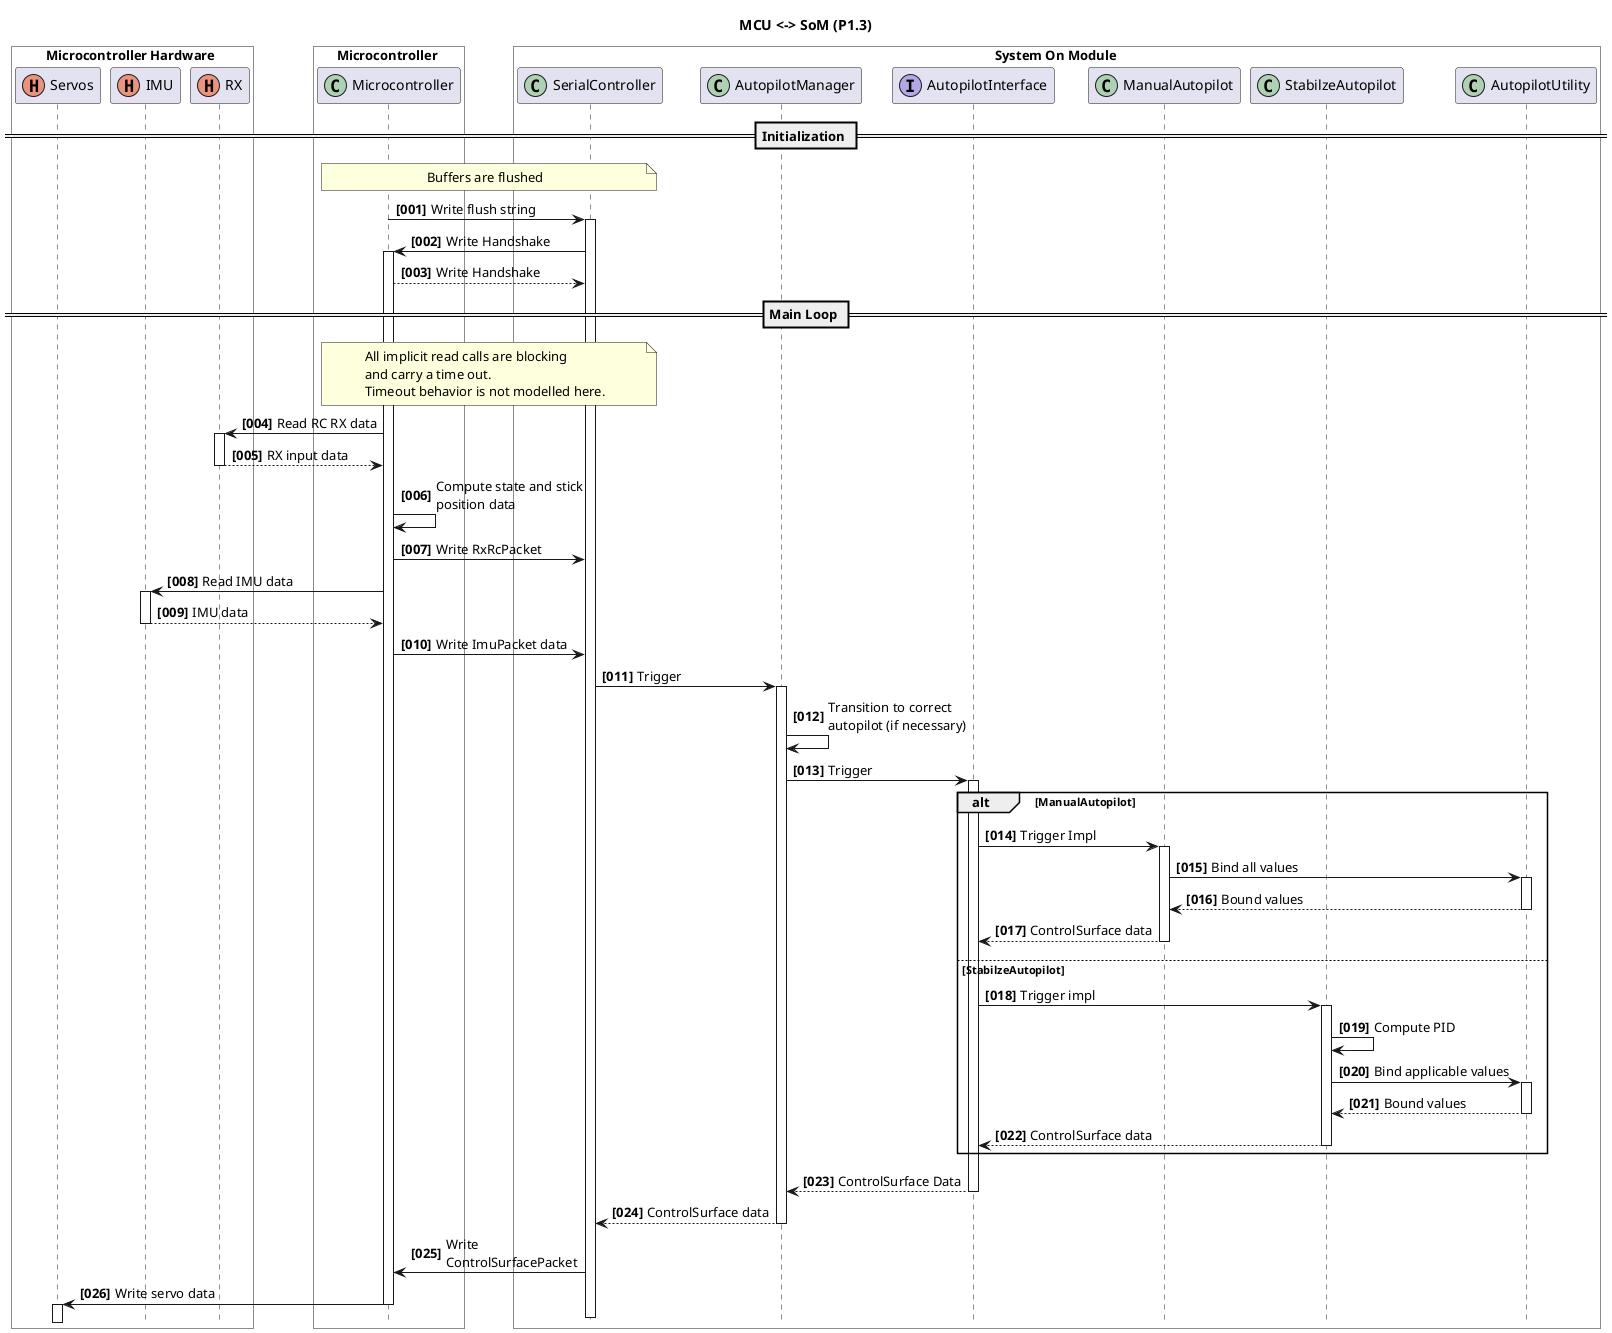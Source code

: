 @startuml MCU to SoM Sequence

title MCU <-> SoM (P1.3)

!pragma teoz true

autonumber "<b>[000]"
hide footbox
skinparam maxMessageSize 150

box Microcontroller Hardware #WHITE
  participant Servos as srv << (H,#EB937F) >>
  participant IMU as imu << (H,#EB937F) >>
  participant RX as rx << (H,#EB937F) >>
end box 

box Microcontroller #WHITE 
  participant Microcontroller as mcu << (C,#ADD1B2) >>
end box

box System On Module #WHITE
  participant SerialController as serial << (C,#ADD1B2) >>
  participant AutopilotManager as apm << (C,#ADD1B2) >>
  participant AutopilotInterface as api << (I,#B4A7E5) >>
  participant ManualAutopilot as map << (C,#ADD1B2) >>
  participant StabilzeAutopilot as sap << (C,#ADD1B2) >>
  participant AutopilotUtility as apu << (C,#ADD1B2) >>
end box

== Initialization ==
note over mcu, serial : Buffers are flushed
mcu -> serial ++ : Write flush string
serial -> mcu ++ : Write Handshake
serial <-- mcu  : Write Handshake

== Main Loop ==
note over mcu, serial : All implicit read calls are blocking\nand carry a time out.\nTimeout behavior is not modelled here.


rx <- mcu ++ : Read RC RX data
rx --> mcu -- : RX input data

mcu -> mcu : Compute state and stick position data

mcu -> serial : Write RxRcPacket

imu <- mcu ++ : Read IMU data
imu --> mcu -- : IMU data

mcu -> serial : Write ImuPacket data

serial -> apm ++ : Trigger
apm -> apm : Transition to correct autopilot (if necessary)

apm -> api ++ : Trigger

alt ManualAutopilot
  api -> map ++ : Trigger Impl
  map -> apu ++ : Bind all values
  apu --> map -- : Bound values
  map --> api -- : ControlSurface data
else StabilzeAutopilot
  api -> sap ++ : Trigger impl
  sap -> sap : Compute PID
  sap -> apu ++ : Bind applicable values
  apu --> sap -- : Bound values
  sap --> api -- : ControlSurface data
end

api --> apm -- : ControlSurface Data
apm --> serial -- : ControlSurface data

serial -> mcu : Write ControlSurfacePacket
mcu -> srv ++ : Write servo data

deactivate mcu
deactivate serial

@enduml